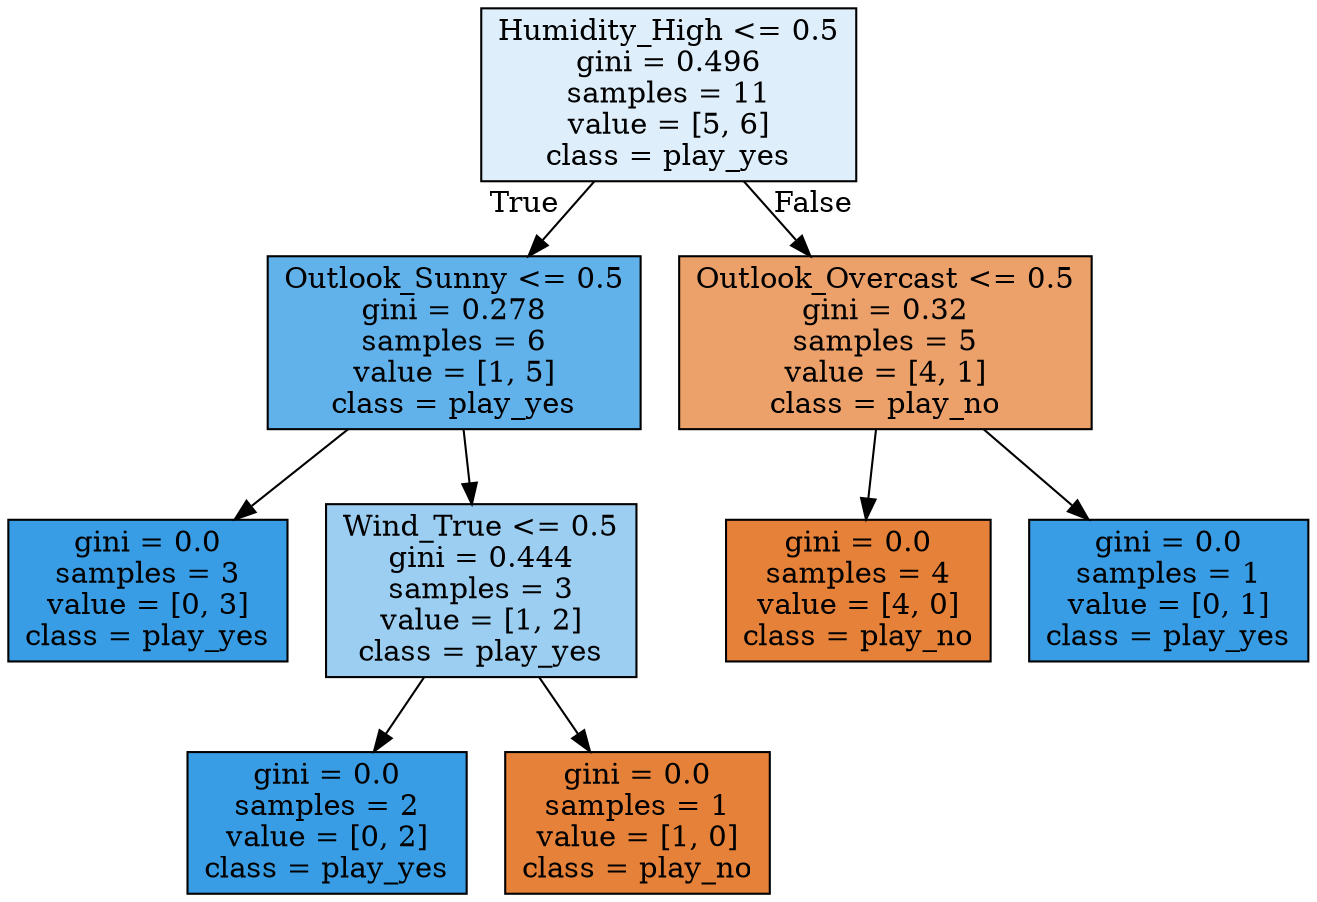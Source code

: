 digraph Tree {
node [shape=box, style="filled", color="black"] ;
0 [label="Humidity_High <= 0.5\ngini = 0.496\nsamples = 11\nvalue = [5, 6]\nclass = play_yes", fillcolor="#deeffb"] ;
1 [label="Outlook_Sunny <= 0.5\ngini = 0.278\nsamples = 6\nvalue = [1, 5]\nclass = play_yes", fillcolor="#61b1ea"] ;
0 -> 1 [labeldistance=2.5, labelangle=45, headlabel="True"] ;
5 [label="gini = 0.0\nsamples = 3\nvalue = [0, 3]\nclass = play_yes", fillcolor="#399de5"] ;
1 -> 5 ;
6 [label="Wind_True <= 0.5\ngini = 0.444\nsamples = 3\nvalue = [1, 2]\nclass = play_yes", fillcolor="#9ccef2"] ;
1 -> 6 ;
7 [label="gini = 0.0\nsamples = 2\nvalue = [0, 2]\nclass = play_yes", fillcolor="#399de5"] ;
6 -> 7 ;
8 [label="gini = 0.0\nsamples = 1\nvalue = [1, 0]\nclass = play_no", fillcolor="#e58139"] ;
6 -> 8 ;
2 [label="Outlook_Overcast <= 0.5\ngini = 0.32\nsamples = 5\nvalue = [4, 1]\nclass = play_no", fillcolor="#eca06a"] ;
0 -> 2 [labeldistance=2.5, labelangle=-45, headlabel="False"] ;
3 [label="gini = 0.0\nsamples = 4\nvalue = [4, 0]\nclass = play_no", fillcolor="#e58139"] ;
2 -> 3 ;
4 [label="gini = 0.0\nsamples = 1\nvalue = [0, 1]\nclass = play_yes", fillcolor="#399de5"] ;
2 -> 4 ;
}